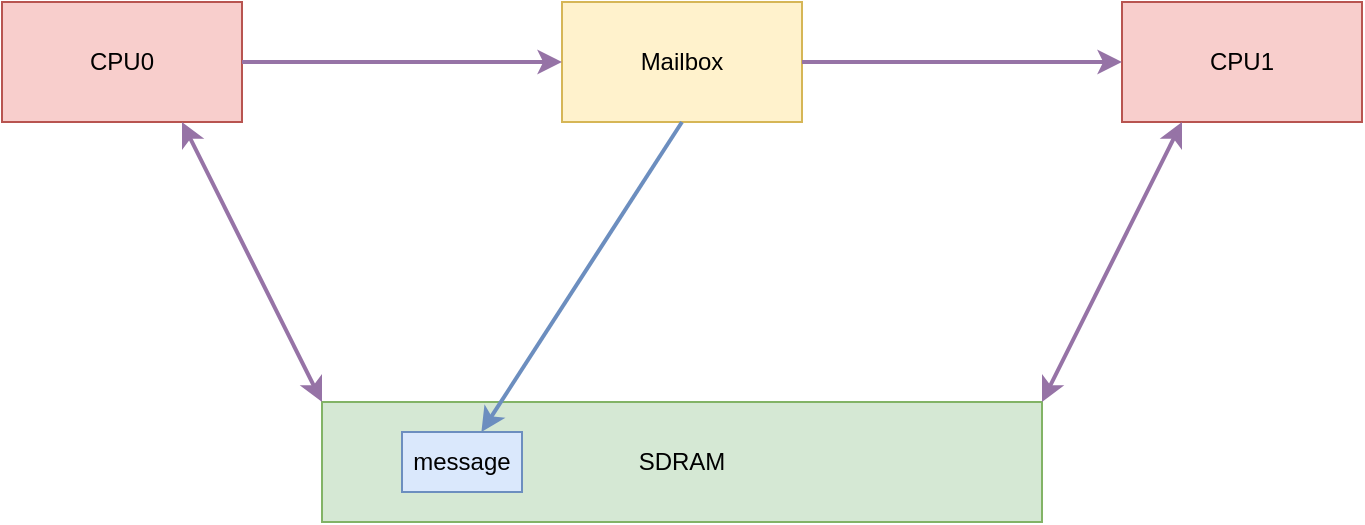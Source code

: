 <mxfile version="14.6.13" type="device"><diagram id="QgFuGRSznxmC2R3u2qmG" name="Page-1"><mxGraphModel dx="1350" dy="816" grid="1" gridSize="10" guides="1" tooltips="1" connect="1" arrows="1" fold="1" page="1" pageScale="1" pageWidth="850" pageHeight="1100" math="0" shadow="0"><root><mxCell id="0"/><mxCell id="1" parent="0"/><mxCell id="xKc5LRXi8Uuq7FUAJ36S-1" value="CPU0" style="rounded=0;whiteSpace=wrap;html=1;fillColor=#f8cecc;strokeColor=#b85450;" vertex="1" parent="1"><mxGeometry x="360" y="400" width="120" height="60" as="geometry"/></mxCell><mxCell id="xKc5LRXi8Uuq7FUAJ36S-2" value="CPU1" style="rounded=0;whiteSpace=wrap;html=1;fillColor=#f8cecc;strokeColor=#b85450;" vertex="1" parent="1"><mxGeometry x="920" y="400" width="120" height="60" as="geometry"/></mxCell><mxCell id="xKc5LRXi8Uuq7FUAJ36S-3" value="Mailbox" style="rounded=0;whiteSpace=wrap;html=1;fillColor=#fff2cc;strokeColor=#d6b656;" vertex="1" parent="1"><mxGeometry x="640" y="400" width="120" height="60" as="geometry"/></mxCell><mxCell id="xKc5LRXi8Uuq7FUAJ36S-4" value="" style="endArrow=classic;html=1;exitX=1;exitY=0.5;exitDx=0;exitDy=0;entryX=0;entryY=0.5;entryDx=0;entryDy=0;fillColor=#e1d5e7;strokeColor=#9673a6;strokeWidth=2;" edge="1" parent="1" source="xKc5LRXi8Uuq7FUAJ36S-1" target="xKc5LRXi8Uuq7FUAJ36S-3"><mxGeometry width="50" height="50" relative="1" as="geometry"><mxPoint x="400" y="440" as="sourcePoint"/><mxPoint x="450" y="390" as="targetPoint"/></mxGeometry></mxCell><mxCell id="xKc5LRXi8Uuq7FUAJ36S-5" value="" style="endArrow=classic;html=1;exitX=1;exitY=0.5;exitDx=0;exitDy=0;entryX=0;entryY=0.5;entryDx=0;entryDy=0;fillColor=#e1d5e7;strokeColor=#9673a6;strokeWidth=2;" edge="1" parent="1" source="xKc5LRXi8Uuq7FUAJ36S-3" target="xKc5LRXi8Uuq7FUAJ36S-2"><mxGeometry width="50" height="50" relative="1" as="geometry"><mxPoint x="490" y="440" as="sourcePoint"/><mxPoint x="650" y="440" as="targetPoint"/></mxGeometry></mxCell><mxCell id="xKc5LRXi8Uuq7FUAJ36S-6" value="SDRAM" style="rounded=0;whiteSpace=wrap;html=1;fillColor=#d5e8d4;strokeColor=#82b366;" vertex="1" parent="1"><mxGeometry x="520" y="600" width="360" height="60" as="geometry"/></mxCell><mxCell id="xKc5LRXi8Uuq7FUAJ36S-7" value="" style="endArrow=classic;startArrow=classic;html=1;strokeWidth=2;entryX=0.75;entryY=1;entryDx=0;entryDy=0;exitX=0;exitY=0;exitDx=0;exitDy=0;fillColor=#e1d5e7;strokeColor=#9673a6;" edge="1" parent="1" source="xKc5LRXi8Uuq7FUAJ36S-6" target="xKc5LRXi8Uuq7FUAJ36S-1"><mxGeometry width="50" height="50" relative="1" as="geometry"><mxPoint x="400" y="440" as="sourcePoint"/><mxPoint x="450" y="390" as="targetPoint"/></mxGeometry></mxCell><mxCell id="xKc5LRXi8Uuq7FUAJ36S-8" value="" style="endArrow=classic;startArrow=classic;html=1;strokeWidth=2;exitX=1;exitY=0;exitDx=0;exitDy=0;entryX=0.25;entryY=1;entryDx=0;entryDy=0;fillColor=#e1d5e7;strokeColor=#9673a6;" edge="1" parent="1" source="xKc5LRXi8Uuq7FUAJ36S-6" target="xKc5LRXi8Uuq7FUAJ36S-2"><mxGeometry width="50" height="50" relative="1" as="geometry"><mxPoint x="530.0" y="610" as="sourcePoint"/><mxPoint x="460" y="470" as="targetPoint"/></mxGeometry></mxCell><mxCell id="xKc5LRXi8Uuq7FUAJ36S-9" value="" style="endArrow=classic;html=1;strokeWidth=2;exitX=0.5;exitY=1;exitDx=0;exitDy=0;fillColor=#dae8fc;strokeColor=#6c8ebf;" edge="1" parent="1" source="xKc5LRXi8Uuq7FUAJ36S-3" target="xKc5LRXi8Uuq7FUAJ36S-10"><mxGeometry width="50" height="50" relative="1" as="geometry"><mxPoint x="400" y="440" as="sourcePoint"/><mxPoint x="640" y="540" as="targetPoint"/></mxGeometry></mxCell><mxCell id="xKc5LRXi8Uuq7FUAJ36S-10" value="message" style="rounded=0;whiteSpace=wrap;html=1;fillColor=#dae8fc;strokeColor=#6c8ebf;" vertex="1" parent="1"><mxGeometry x="560" y="615" width="60" height="30" as="geometry"/></mxCell></root></mxGraphModel></diagram></mxfile>